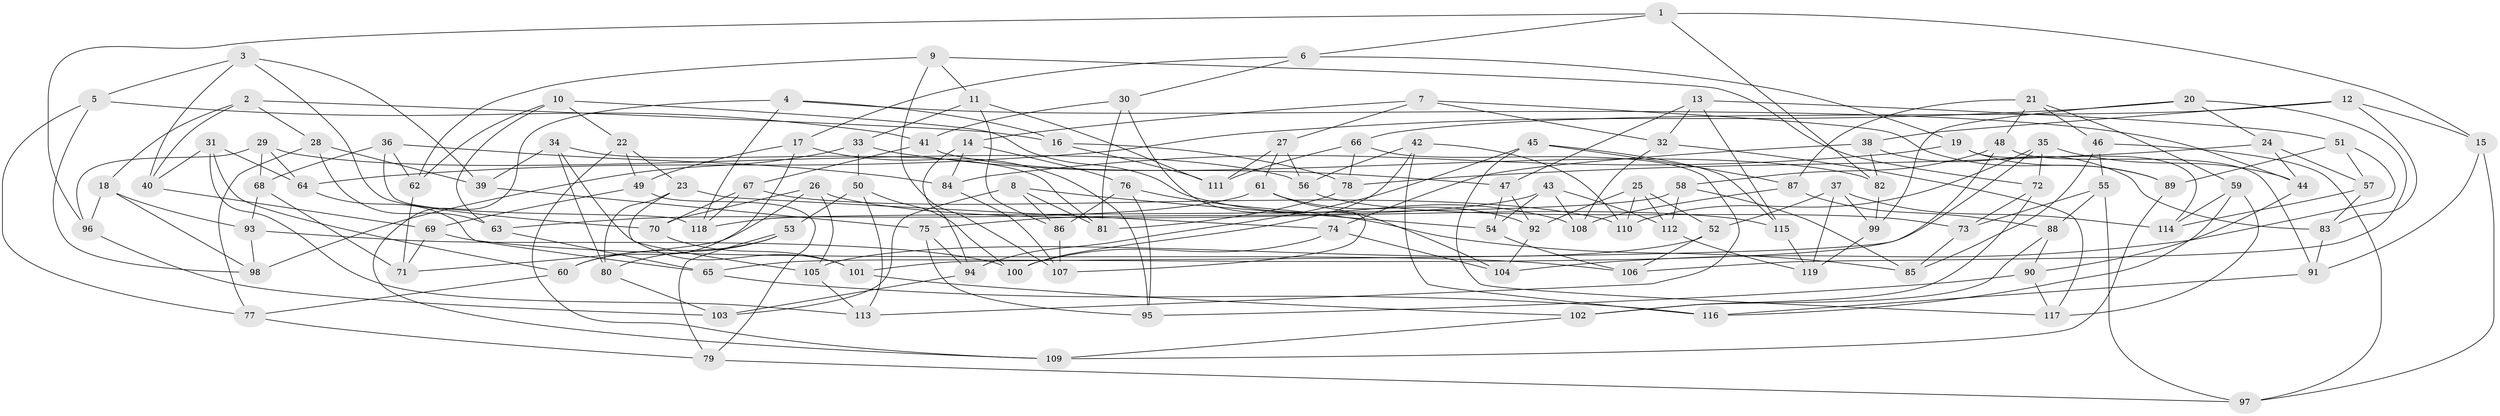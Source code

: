 // coarse degree distribution, {8: 0.16216216216216217, 9: 0.10810810810810811, 7: 0.21621621621621623, 10: 0.10810810810810811, 6: 0.13513513513513514, 4: 0.10810810810810811, 11: 0.02702702702702703, 5: 0.08108108108108109, 3: 0.05405405405405406}
// Generated by graph-tools (version 1.1) at 2025/53/03/04/25 22:53:34]
// undirected, 119 vertices, 238 edges
graph export_dot {
  node [color=gray90,style=filled];
  1;
  2;
  3;
  4;
  5;
  6;
  7;
  8;
  9;
  10;
  11;
  12;
  13;
  14;
  15;
  16;
  17;
  18;
  19;
  20;
  21;
  22;
  23;
  24;
  25;
  26;
  27;
  28;
  29;
  30;
  31;
  32;
  33;
  34;
  35;
  36;
  37;
  38;
  39;
  40;
  41;
  42;
  43;
  44;
  45;
  46;
  47;
  48;
  49;
  50;
  51;
  52;
  53;
  54;
  55;
  56;
  57;
  58;
  59;
  60;
  61;
  62;
  63;
  64;
  65;
  66;
  67;
  68;
  69;
  70;
  71;
  72;
  73;
  74;
  75;
  76;
  77;
  78;
  79;
  80;
  81;
  82;
  83;
  84;
  85;
  86;
  87;
  88;
  89;
  90;
  91;
  92;
  93;
  94;
  95;
  96;
  97;
  98;
  99;
  100;
  101;
  102;
  103;
  104;
  105;
  106;
  107;
  108;
  109;
  110;
  111;
  112;
  113;
  114;
  115;
  116;
  117;
  118;
  119;
  1 -- 96;
  1 -- 82;
  1 -- 6;
  1 -- 15;
  2 -- 40;
  2 -- 16;
  2 -- 28;
  2 -- 18;
  3 -- 70;
  3 -- 5;
  3 -- 40;
  3 -- 39;
  4 -- 44;
  4 -- 118;
  4 -- 109;
  4 -- 16;
  5 -- 98;
  5 -- 77;
  5 -- 41;
  6 -- 30;
  6 -- 19;
  6 -- 17;
  7 -- 32;
  7 -- 14;
  7 -- 27;
  7 -- 89;
  8 -- 86;
  8 -- 81;
  8 -- 103;
  8 -- 54;
  9 -- 72;
  9 -- 11;
  9 -- 107;
  9 -- 62;
  10 -- 22;
  10 -- 108;
  10 -- 63;
  10 -- 62;
  11 -- 86;
  11 -- 33;
  11 -- 111;
  12 -- 66;
  12 -- 15;
  12 -- 83;
  12 -- 38;
  13 -- 32;
  13 -- 51;
  13 -- 115;
  13 -- 47;
  14 -- 84;
  14 -- 76;
  14 -- 94;
  15 -- 97;
  15 -- 91;
  16 -- 78;
  16 -- 111;
  17 -- 49;
  17 -- 95;
  17 -- 60;
  18 -- 98;
  18 -- 96;
  18 -- 93;
  19 -- 84;
  19 -- 114;
  19 -- 89;
  20 -- 24;
  20 -- 64;
  20 -- 99;
  20 -- 106;
  21 -- 46;
  21 -- 48;
  21 -- 59;
  21 -- 87;
  22 -- 23;
  22 -- 109;
  22 -- 49;
  23 -- 80;
  23 -- 74;
  23 -- 105;
  24 -- 78;
  24 -- 57;
  24 -- 44;
  25 -- 110;
  25 -- 112;
  25 -- 52;
  25 -- 92;
  26 -- 70;
  26 -- 115;
  26 -- 105;
  26 -- 71;
  27 -- 61;
  27 -- 111;
  27 -- 56;
  28 -- 39;
  28 -- 63;
  28 -- 77;
  29 -- 96;
  29 -- 56;
  29 -- 68;
  29 -- 64;
  30 -- 81;
  30 -- 41;
  30 -- 107;
  31 -- 64;
  31 -- 113;
  31 -- 40;
  31 -- 60;
  32 -- 108;
  32 -- 117;
  33 -- 50;
  33 -- 98;
  33 -- 47;
  34 -- 80;
  34 -- 81;
  34 -- 101;
  34 -- 39;
  35 -- 44;
  35 -- 65;
  35 -- 72;
  35 -- 110;
  36 -- 84;
  36 -- 62;
  36 -- 118;
  36 -- 68;
  37 -- 99;
  37 -- 114;
  37 -- 119;
  37 -- 52;
  38 -- 74;
  38 -- 83;
  38 -- 82;
  39 -- 75;
  40 -- 69;
  41 -- 67;
  41 -- 82;
  42 -- 110;
  42 -- 100;
  42 -- 116;
  42 -- 56;
  43 -- 108;
  43 -- 75;
  43 -- 54;
  43 -- 112;
  44 -- 90;
  45 -- 87;
  45 -- 115;
  45 -- 94;
  45 -- 117;
  46 -- 85;
  46 -- 55;
  46 -- 97;
  47 -- 92;
  47 -- 54;
  48 -- 101;
  48 -- 91;
  48 -- 58;
  49 -- 79;
  49 -- 69;
  50 -- 100;
  50 -- 53;
  50 -- 113;
  51 -- 89;
  51 -- 57;
  51 -- 104;
  52 -- 105;
  52 -- 106;
  53 -- 80;
  53 -- 79;
  53 -- 60;
  54 -- 106;
  55 -- 97;
  55 -- 88;
  55 -- 73;
  56 -- 73;
  57 -- 114;
  57 -- 83;
  58 -- 118;
  58 -- 112;
  58 -- 85;
  59 -- 114;
  59 -- 116;
  59 -- 117;
  60 -- 77;
  61 -- 63;
  61 -- 104;
  61 -- 92;
  62 -- 71;
  63 -- 65;
  64 -- 65;
  65 -- 116;
  66 -- 78;
  66 -- 111;
  66 -- 113;
  67 -- 70;
  67 -- 110;
  67 -- 118;
  68 -- 93;
  68 -- 71;
  69 -- 71;
  69 -- 106;
  70 -- 101;
  72 -- 73;
  72 -- 102;
  73 -- 85;
  74 -- 100;
  74 -- 104;
  75 -- 94;
  75 -- 95;
  76 -- 86;
  76 -- 85;
  76 -- 95;
  77 -- 79;
  78 -- 81;
  79 -- 97;
  80 -- 103;
  82 -- 99;
  83 -- 91;
  84 -- 107;
  86 -- 107;
  87 -- 108;
  87 -- 88;
  88 -- 102;
  88 -- 90;
  89 -- 109;
  90 -- 95;
  90 -- 117;
  91 -- 116;
  92 -- 104;
  93 -- 100;
  93 -- 98;
  94 -- 103;
  96 -- 103;
  99 -- 119;
  101 -- 102;
  102 -- 109;
  105 -- 113;
  112 -- 119;
  115 -- 119;
}
